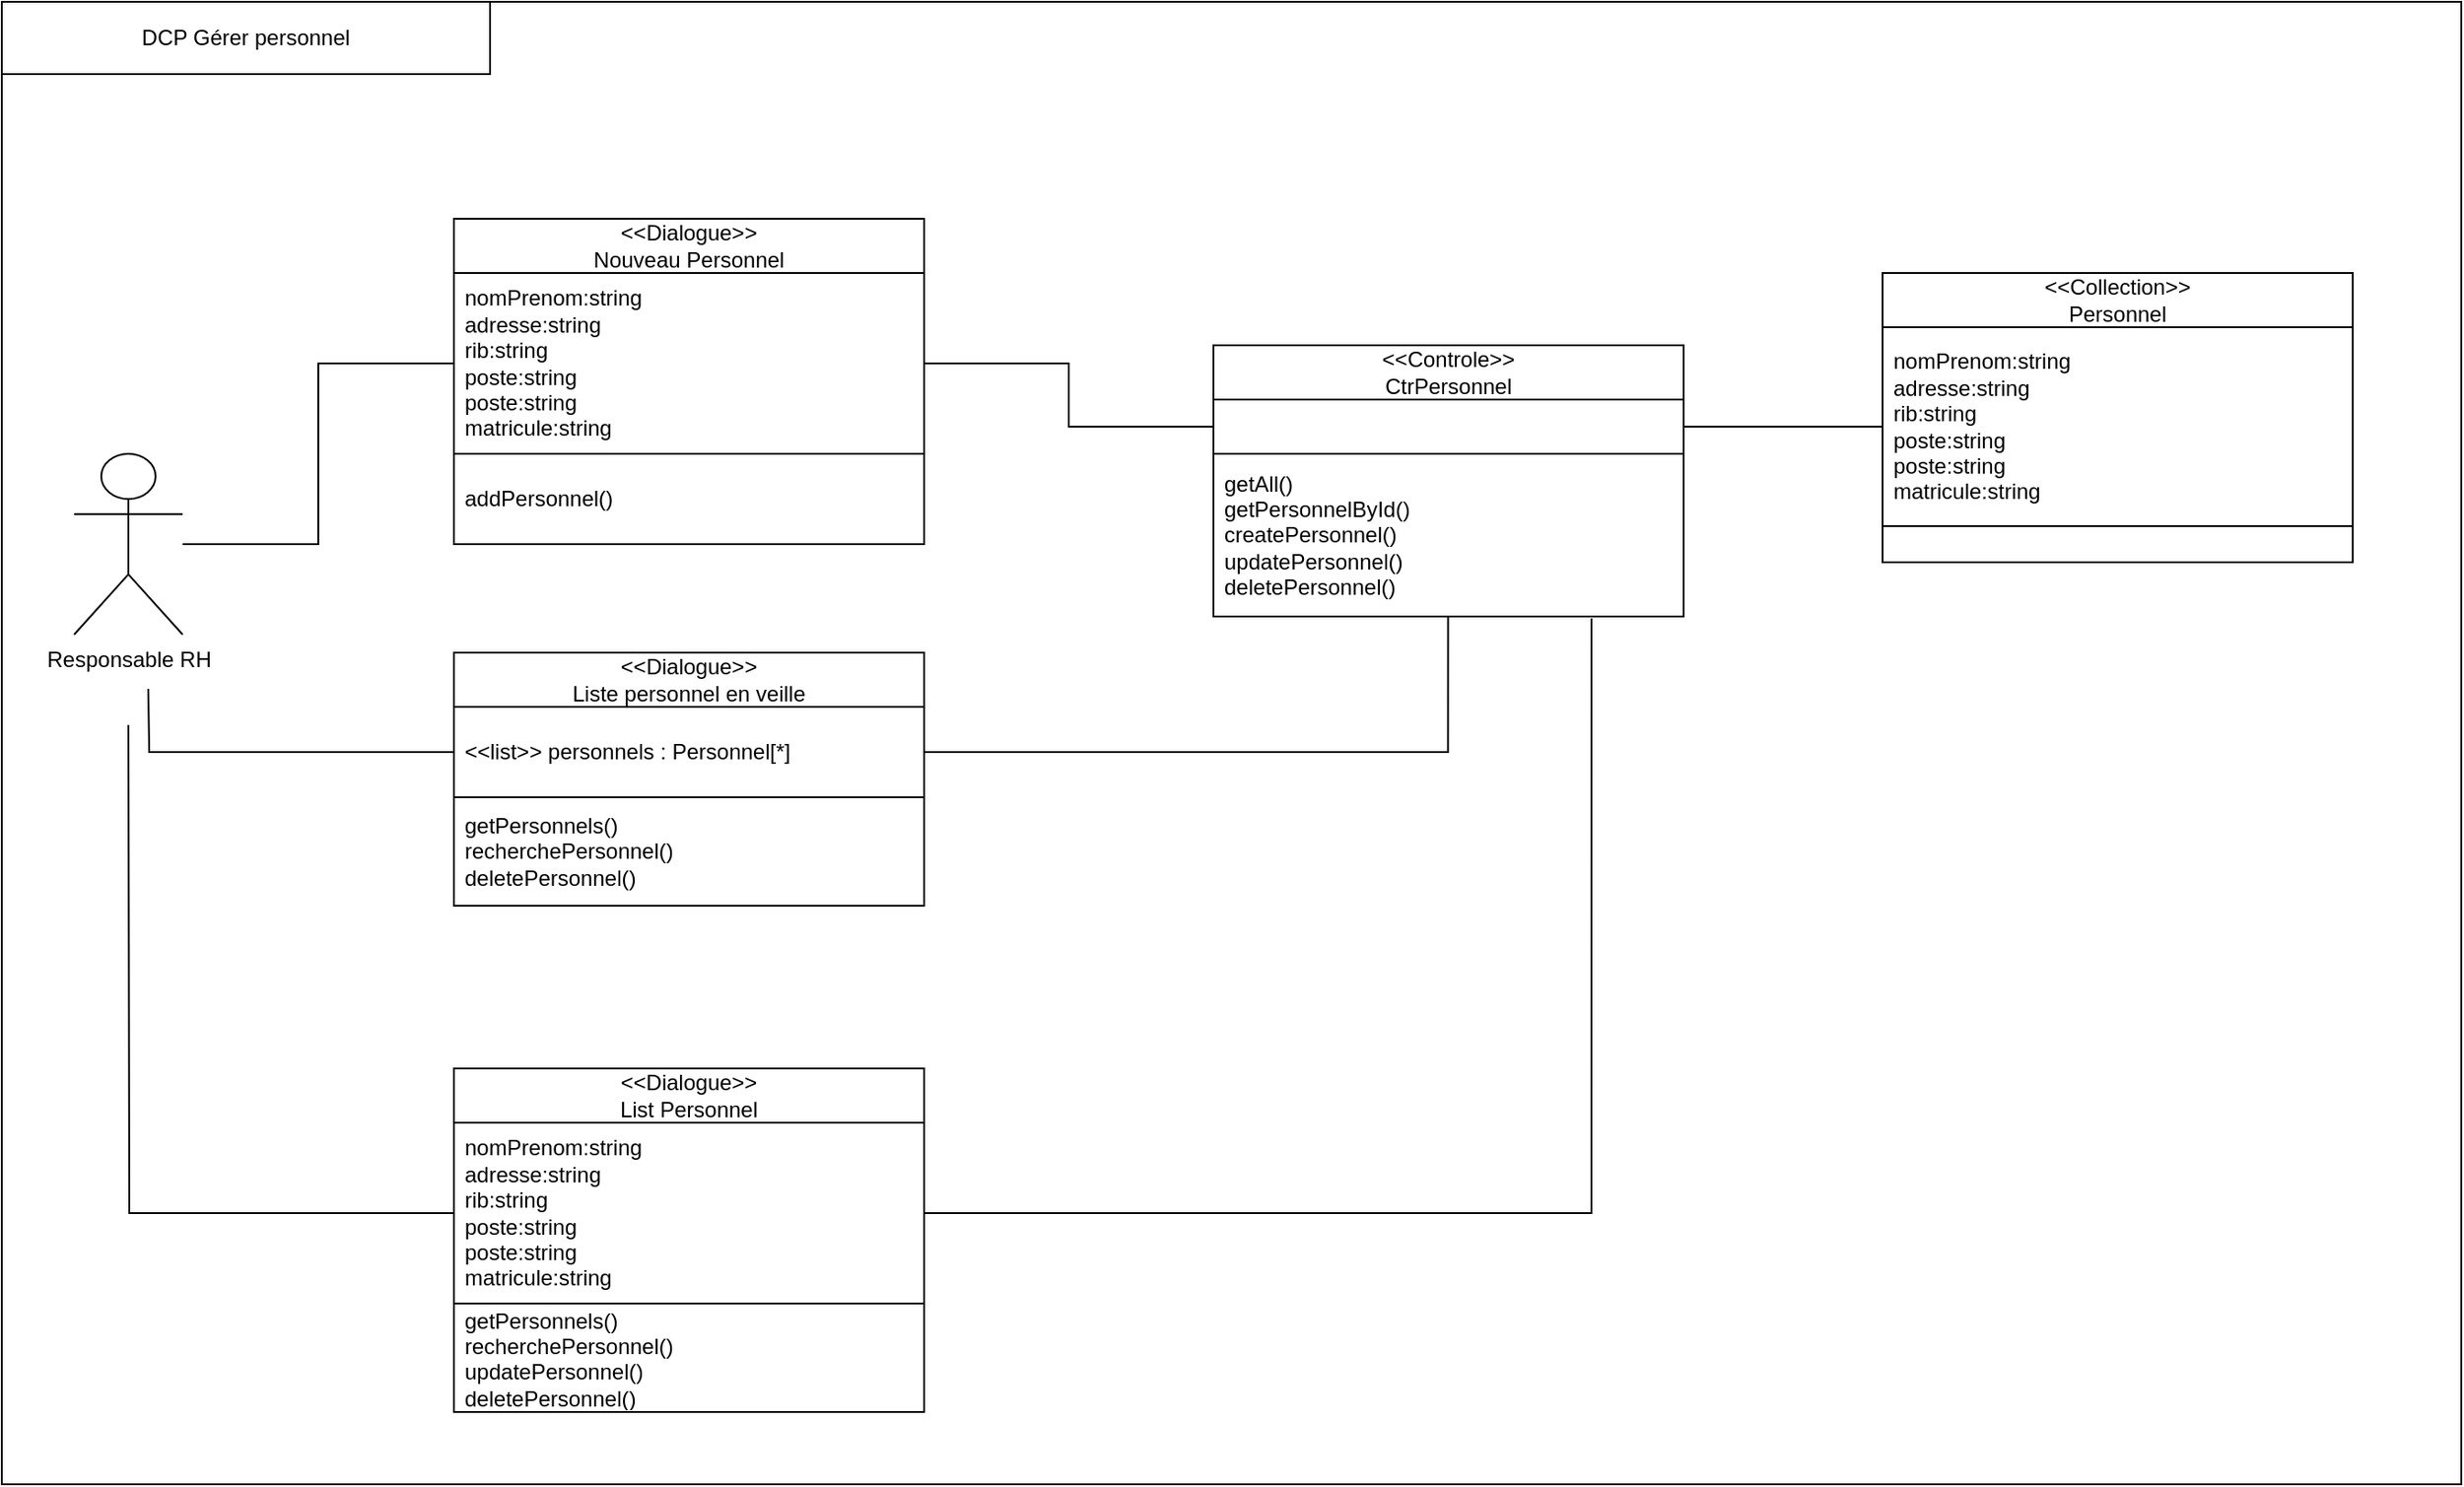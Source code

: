 <mxfile version="21.3.7" type="gitlab">
  <diagram name="Page-1" id="2xbVu0nx7Zcjl5MdGJGn">
    <mxGraphModel dx="1586" dy="895" grid="1" gridSize="10" guides="1" tooltips="1" connect="1" arrows="1" fold="1" page="1" pageScale="1" pageWidth="827" pageHeight="1169" math="0" shadow="0">
      <root>
        <mxCell id="0" />
        <mxCell id="1" parent="0" />
        <mxCell id="2OeYpNFx1cLnwlKY36wH-1" value="" style="rounded=0;whiteSpace=wrap;html=1;strokeColor=default;strokeWidth=1;" parent="1" vertex="1">
          <mxGeometry x="140" y="152.02" width="1360" height="567.98" as="geometry" />
        </mxCell>
        <mxCell id="2OeYpNFx1cLnwlKY36wH-69" style="edgeStyle=orthogonalEdgeStyle;rounded=0;orthogonalLoop=1;jettySize=auto;html=1;entryX=0;entryY=0.5;entryDx=0;entryDy=0;endArrow=none;endFill=0;" parent="1" source="2OeYpNFx1cLnwlKY36wH-2" target="2OeYpNFx1cLnwlKY36wH-51" edge="1">
          <mxGeometry relative="1" as="geometry" />
        </mxCell>
        <mxCell id="2OeYpNFx1cLnwlKY36wH-2" value="Responsable RH" style="shape=umlActor;verticalLabelPosition=bottom;verticalAlign=top;html=1;outlineConnect=0;" parent="1" vertex="1">
          <mxGeometry x="180" y="400" width="60" height="100" as="geometry" />
        </mxCell>
        <mxCell id="2OeYpNFx1cLnwlKY36wH-25" value="DCP Gérer personnel" style="rounded=0;whiteSpace=wrap;html=1;" parent="1" vertex="1">
          <mxGeometry x="140" y="152.02" width="270" height="40" as="geometry" />
        </mxCell>
        <mxCell id="2OeYpNFx1cLnwlKY36wH-50" value="&amp;lt;&amp;lt;Dialogue&amp;gt;&amp;gt;&lt;br&gt;Nouveau personnel" style="swimlane;fontStyle=0;childLayout=stackLayout;horizontal=1;startSize=30;horizontalStack=0;resizeParent=1;resizeParentMax=0;resizeLast=0;collapsible=1;marginBottom=0;whiteSpace=wrap;html=1;strokeColor=default;" parent="1" vertex="1">
          <mxGeometry x="390" y="270" width="260" height="180" as="geometry" />
        </mxCell>
        <mxCell id="2OeYpNFx1cLnwlKY36wH-51" value="nomPrenom:string&lt;br&gt;adresse:string&lt;br&gt;rib:string&lt;br&gt;poste:string&lt;br&gt;poste:string&lt;br&gt;matricule:string" style="text;strokeColor=none;fillColor=none;align=left;verticalAlign=middle;spacingLeft=4;spacingRight=4;overflow=hidden;points=[[0,0.5],[1,0.5]];portConstraint=eastwest;rotatable=0;whiteSpace=wrap;html=1;" parent="2OeYpNFx1cLnwlKY36wH-50" vertex="1">
          <mxGeometry y="30" width="260" height="100" as="geometry" />
        </mxCell>
        <mxCell id="2OeYpNFx1cLnwlKY36wH-53" value="Item 3" style="text;strokeColor=default;fillColor=none;align=left;verticalAlign=middle;spacingLeft=4;spacingRight=4;overflow=hidden;points=[[0,0.5],[1,0.5]];portConstraint=eastwest;rotatable=0;whiteSpace=wrap;html=1;" parent="2OeYpNFx1cLnwlKY36wH-50" vertex="1">
          <mxGeometry y="130" width="260" height="50" as="geometry" />
        </mxCell>
        <mxCell id="2OeYpNFx1cLnwlKY36wH-57" value="&amp;lt;&amp;lt;Dialogue&amp;gt;&amp;gt;&lt;br&gt;Liste personnel" style="swimlane;fontStyle=0;childLayout=stackLayout;horizontal=1;startSize=30;horizontalStack=0;resizeParent=1;resizeParentMax=0;resizeLast=0;collapsible=1;marginBottom=0;whiteSpace=wrap;html=1;strokeColor=default;" parent="1" vertex="1">
          <mxGeometry x="390" y="510" width="260" height="160" as="geometry" />
        </mxCell>
        <mxCell id="2OeYpNFx1cLnwlKY36wH-58" value="&amp;lt;&amp;lt;list&amp;gt;&amp;gt; personnels : Personnel[*]" style="text;strokeColor=none;fillColor=none;align=left;verticalAlign=middle;spacingLeft=4;spacingRight=4;overflow=hidden;points=[[0,0.5],[1,0.5]];portConstraint=eastwest;rotatable=0;whiteSpace=wrap;html=1;" parent="2OeYpNFx1cLnwlKY36wH-57" vertex="1">
          <mxGeometry y="30" width="260" height="50" as="geometry" />
        </mxCell>
        <mxCell id="2OeYpNFx1cLnwlKY36wH-59" value="getPersonnels()&lt;br&gt;recherchePersonnel()&lt;br&gt;updatePersonnel()&lt;br&gt;deletePersonnel()" style="text;strokeColor=default;fillColor=none;align=left;verticalAlign=middle;spacingLeft=4;spacingRight=4;overflow=hidden;points=[[0,0.5],[1,0.5]];portConstraint=eastwest;rotatable=0;whiteSpace=wrap;html=1;" parent="2OeYpNFx1cLnwlKY36wH-57" vertex="1">
          <mxGeometry y="80" width="260" height="80" as="geometry" />
        </mxCell>
        <mxCell id="2OeYpNFx1cLnwlKY36wH-63" value="&amp;lt;&amp;lt;Controle&amp;gt;&amp;gt;&lt;br&gt;CtrPersonnel" style="swimlane;fontStyle=0;childLayout=stackLayout;horizontal=1;startSize=30;horizontalStack=0;resizeParent=1;resizeParentMax=0;resizeLast=0;collapsible=1;marginBottom=0;whiteSpace=wrap;html=1;strokeColor=default;" parent="1" vertex="1">
          <mxGeometry x="810" y="340" width="260" height="150" as="geometry" />
        </mxCell>
        <mxCell id="2OeYpNFx1cLnwlKY36wH-64" value="&amp;nbsp;" style="text;strokeColor=none;fillColor=none;align=left;verticalAlign=middle;spacingLeft=4;spacingRight=4;overflow=hidden;points=[[0,0.5],[1,0.5]];portConstraint=eastwest;rotatable=0;whiteSpace=wrap;html=1;" parent="2OeYpNFx1cLnwlKY36wH-63" vertex="1">
          <mxGeometry y="30" width="260" height="30" as="geometry" />
        </mxCell>
        <mxCell id="2OeYpNFx1cLnwlKY36wH-65" value="getAll()&lt;br&gt;getPersonnelById()&lt;br&gt;createPersonnel()&lt;br&gt;updatePersonnel()&lt;br&gt;deletePersonnel()" style="text;strokeColor=default;fillColor=none;align=left;verticalAlign=middle;spacingLeft=4;spacingRight=4;overflow=hidden;points=[[0,0.5],[1,0.5]];portConstraint=eastwest;rotatable=0;whiteSpace=wrap;html=1;" parent="2OeYpNFx1cLnwlKY36wH-63" vertex="1">
          <mxGeometry y="60" width="260" height="90" as="geometry" />
        </mxCell>
        <mxCell id="2OeYpNFx1cLnwlKY36wH-66" value="&amp;lt;&amp;lt;Entité&amp;gt;&amp;gt;&lt;br&gt;Personnel" style="swimlane;fontStyle=0;childLayout=stackLayout;horizontal=1;startSize=30;horizontalStack=0;resizeParent=1;resizeParentMax=0;resizeLast=0;collapsible=1;marginBottom=0;whiteSpace=wrap;html=1;strokeColor=default;" parent="1" vertex="1">
          <mxGeometry x="1180" y="300" width="260" height="160" as="geometry" />
        </mxCell>
        <mxCell id="2OeYpNFx1cLnwlKY36wH-67" value="nomPrenom:string&lt;br style=&quot;border-color: var(--border-color);&quot;&gt;adresse:string&lt;br style=&quot;border-color: var(--border-color);&quot;&gt;rib:string&lt;br style=&quot;border-color: var(--border-color);&quot;&gt;poste:string&lt;br style=&quot;border-color: var(--border-color);&quot;&gt;poste:string&lt;br style=&quot;border-color: var(--border-color);&quot;&gt;matricule:string" style="text;strokeColor=none;fillColor=none;align=left;verticalAlign=middle;spacingLeft=4;spacingRight=4;overflow=hidden;points=[[0,0.5],[1,0.5]];portConstraint=eastwest;rotatable=0;whiteSpace=wrap;html=1;" parent="2OeYpNFx1cLnwlKY36wH-66" vertex="1">
          <mxGeometry y="30" width="260" height="110" as="geometry" />
        </mxCell>
        <mxCell id="2OeYpNFx1cLnwlKY36wH-68" value="&amp;nbsp;" style="text;strokeColor=default;fillColor=none;align=left;verticalAlign=middle;spacingLeft=4;spacingRight=4;overflow=hidden;points=[[0,0.5],[1,0.5]];portConstraint=eastwest;rotatable=0;whiteSpace=wrap;html=1;" parent="2OeYpNFx1cLnwlKY36wH-66" vertex="1">
          <mxGeometry y="140" width="260" height="20" as="geometry" />
        </mxCell>
        <mxCell id="2OeYpNFx1cLnwlKY36wH-70" style="edgeStyle=orthogonalEdgeStyle;rounded=0;orthogonalLoop=1;jettySize=auto;html=1;endArrow=none;endFill=0;" parent="1" target="2OeYpNFx1cLnwlKY36wH-58" edge="1">
          <mxGeometry relative="1" as="geometry">
            <mxPoint x="220" y="520" as="sourcePoint" />
            <mxPoint x="400" y="345" as="targetPoint" />
          </mxGeometry>
        </mxCell>
        <mxCell id="2OeYpNFx1cLnwlKY36wH-71" style="edgeStyle=orthogonalEdgeStyle;rounded=0;orthogonalLoop=1;jettySize=auto;html=1;endArrow=none;endFill=0;" parent="1" source="2OeYpNFx1cLnwlKY36wH-51" target="2OeYpNFx1cLnwlKY36wH-64" edge="1">
          <mxGeometry relative="1" as="geometry" />
        </mxCell>
        <mxCell id="2OeYpNFx1cLnwlKY36wH-72" style="edgeStyle=orthogonalEdgeStyle;rounded=0;orthogonalLoop=1;jettySize=auto;html=1;endArrow=none;endFill=0;" parent="1" source="2OeYpNFx1cLnwlKY36wH-64" target="2OeYpNFx1cLnwlKY36wH-67" edge="1">
          <mxGeometry relative="1" as="geometry" />
        </mxCell>
        <mxCell id="2OeYpNFx1cLnwlKY36wH-73" style="edgeStyle=orthogonalEdgeStyle;rounded=0;orthogonalLoop=1;jettySize=auto;html=1;exitX=1;exitY=0.5;exitDx=0;exitDy=0;entryX=0.499;entryY=1.003;entryDx=0;entryDy=0;entryPerimeter=0;endArrow=none;endFill=0;" parent="1" source="2OeYpNFx1cLnwlKY36wH-58" target="2OeYpNFx1cLnwlKY36wH-65" edge="1">
          <mxGeometry relative="1" as="geometry" />
        </mxCell>
        <mxCell id="bgDlF4LqtdgQ4UADggFy-1" value="" style="rounded=0;whiteSpace=wrap;html=1;strokeColor=default;strokeWidth=1;" vertex="1" parent="1">
          <mxGeometry x="140" y="152.02" width="1360" height="567.98" as="geometry" />
        </mxCell>
        <mxCell id="bgDlF4LqtdgQ4UADggFy-2" style="edgeStyle=orthogonalEdgeStyle;rounded=0;orthogonalLoop=1;jettySize=auto;html=1;entryX=0;entryY=0.5;entryDx=0;entryDy=0;endArrow=none;endFill=0;" edge="1" parent="1" source="bgDlF4LqtdgQ4UADggFy-3" target="bgDlF4LqtdgQ4UADggFy-6">
          <mxGeometry relative="1" as="geometry" />
        </mxCell>
        <mxCell id="bgDlF4LqtdgQ4UADggFy-3" value="Responsable RH" style="shape=umlActor;verticalLabelPosition=bottom;verticalAlign=top;html=1;outlineConnect=0;" vertex="1" parent="1">
          <mxGeometry x="180" y="400" width="60" height="100" as="geometry" />
        </mxCell>
        <mxCell id="bgDlF4LqtdgQ4UADggFy-4" value="DCP Gérer personnel" style="rounded=0;whiteSpace=wrap;html=1;" vertex="1" parent="1">
          <mxGeometry x="140" y="152.02" width="270" height="40" as="geometry" />
        </mxCell>
        <mxCell id="bgDlF4LqtdgQ4UADggFy-5" value="&amp;lt;&amp;lt;Dialogue&amp;gt;&amp;gt;&lt;br&gt;Nouveau personnel" style="swimlane;fontStyle=0;childLayout=stackLayout;horizontal=1;startSize=30;horizontalStack=0;resizeParent=1;resizeParentMax=0;resizeLast=0;collapsible=1;marginBottom=0;whiteSpace=wrap;html=1;strokeColor=default;" vertex="1" parent="1">
          <mxGeometry x="390" y="270" width="260" height="180" as="geometry" />
        </mxCell>
        <mxCell id="bgDlF4LqtdgQ4UADggFy-6" value="nomPrenom:string&lt;br&gt;adresse:string&lt;br&gt;rib:string&lt;br&gt;poste:string&lt;br&gt;poste:string&lt;br&gt;matricule:string" style="text;strokeColor=none;fillColor=none;align=left;verticalAlign=middle;spacingLeft=4;spacingRight=4;overflow=hidden;points=[[0,0.5],[1,0.5]];portConstraint=eastwest;rotatable=0;whiteSpace=wrap;html=1;" vertex="1" parent="bgDlF4LqtdgQ4UADggFy-5">
          <mxGeometry y="30" width="260" height="100" as="geometry" />
        </mxCell>
        <mxCell id="bgDlF4LqtdgQ4UADggFy-7" value="Item 3" style="text;strokeColor=default;fillColor=none;align=left;verticalAlign=middle;spacingLeft=4;spacingRight=4;overflow=hidden;points=[[0,0.5],[1,0.5]];portConstraint=eastwest;rotatable=0;whiteSpace=wrap;html=1;" vertex="1" parent="bgDlF4LqtdgQ4UADggFy-5">
          <mxGeometry y="130" width="260" height="50" as="geometry" />
        </mxCell>
        <mxCell id="bgDlF4LqtdgQ4UADggFy-8" value="&amp;lt;&amp;lt;Dialogue&amp;gt;&amp;gt;&lt;br&gt;Liste personnel" style="swimlane;fontStyle=0;childLayout=stackLayout;horizontal=1;startSize=30;horizontalStack=0;resizeParent=1;resizeParentMax=0;resizeLast=0;collapsible=1;marginBottom=0;whiteSpace=wrap;html=1;strokeColor=default;" vertex="1" parent="1">
          <mxGeometry x="390" y="510" width="260" height="160" as="geometry" />
        </mxCell>
        <mxCell id="bgDlF4LqtdgQ4UADggFy-9" value="&amp;lt;&amp;lt;list&amp;gt;&amp;gt; personnels : Personnel[*]" style="text;strokeColor=none;fillColor=none;align=left;verticalAlign=middle;spacingLeft=4;spacingRight=4;overflow=hidden;points=[[0,0.5],[1,0.5]];portConstraint=eastwest;rotatable=0;whiteSpace=wrap;html=1;" vertex="1" parent="bgDlF4LqtdgQ4UADggFy-8">
          <mxGeometry y="30" width="260" height="50" as="geometry" />
        </mxCell>
        <mxCell id="bgDlF4LqtdgQ4UADggFy-10" value="getPersonnels()&lt;br&gt;recherchePersonnel()&lt;br&gt;updatePersonnel()&lt;br&gt;deletePersonnel()" style="text;strokeColor=default;fillColor=none;align=left;verticalAlign=middle;spacingLeft=4;spacingRight=4;overflow=hidden;points=[[0,0.5],[1,0.5]];portConstraint=eastwest;rotatable=0;whiteSpace=wrap;html=1;" vertex="1" parent="bgDlF4LqtdgQ4UADggFy-8">
          <mxGeometry y="80" width="260" height="80" as="geometry" />
        </mxCell>
        <mxCell id="bgDlF4LqtdgQ4UADggFy-11" value="&amp;lt;&amp;lt;Controle&amp;gt;&amp;gt;&lt;br&gt;CtrPersonnel" style="swimlane;fontStyle=0;childLayout=stackLayout;horizontal=1;startSize=30;horizontalStack=0;resizeParent=1;resizeParentMax=0;resizeLast=0;collapsible=1;marginBottom=0;whiteSpace=wrap;html=1;strokeColor=default;" vertex="1" parent="1">
          <mxGeometry x="810" y="340" width="260" height="150" as="geometry" />
        </mxCell>
        <mxCell id="bgDlF4LqtdgQ4UADggFy-12" value="&amp;nbsp;" style="text;strokeColor=none;fillColor=none;align=left;verticalAlign=middle;spacingLeft=4;spacingRight=4;overflow=hidden;points=[[0,0.5],[1,0.5]];portConstraint=eastwest;rotatable=0;whiteSpace=wrap;html=1;" vertex="1" parent="bgDlF4LqtdgQ4UADggFy-11">
          <mxGeometry y="30" width="260" height="30" as="geometry" />
        </mxCell>
        <mxCell id="bgDlF4LqtdgQ4UADggFy-13" value="getAll()&lt;br&gt;getPersonnelById()&lt;br&gt;createPersonnel()&lt;br&gt;updatePersonnel()&lt;br&gt;deletePersonnel()" style="text;strokeColor=default;fillColor=none;align=left;verticalAlign=middle;spacingLeft=4;spacingRight=4;overflow=hidden;points=[[0,0.5],[1,0.5]];portConstraint=eastwest;rotatable=0;whiteSpace=wrap;html=1;" vertex="1" parent="bgDlF4LqtdgQ4UADggFy-11">
          <mxGeometry y="60" width="260" height="90" as="geometry" />
        </mxCell>
        <mxCell id="bgDlF4LqtdgQ4UADggFy-14" value="&amp;lt;&amp;lt;Collection&amp;gt;&amp;gt;&lt;br&gt;Personnel" style="swimlane;fontStyle=0;childLayout=stackLayout;horizontal=1;startSize=30;horizontalStack=0;resizeParent=1;resizeParentMax=0;resizeLast=0;collapsible=1;marginBottom=0;whiteSpace=wrap;html=1;strokeColor=default;" vertex="1" parent="1">
          <mxGeometry x="1180" y="300" width="260" height="160" as="geometry" />
        </mxCell>
        <mxCell id="bgDlF4LqtdgQ4UADggFy-15" value="nomPrenom:string&lt;br style=&quot;border-color: var(--border-color);&quot;&gt;adresse:string&lt;br style=&quot;border-color: var(--border-color);&quot;&gt;rib:string&lt;br style=&quot;border-color: var(--border-color);&quot;&gt;poste:string&lt;br style=&quot;border-color: var(--border-color);&quot;&gt;poste:string&lt;br style=&quot;border-color: var(--border-color);&quot;&gt;matricule:string" style="text;strokeColor=none;fillColor=none;align=left;verticalAlign=middle;spacingLeft=4;spacingRight=4;overflow=hidden;points=[[0,0.5],[1,0.5]];portConstraint=eastwest;rotatable=0;whiteSpace=wrap;html=1;" vertex="1" parent="bgDlF4LqtdgQ4UADggFy-14">
          <mxGeometry y="30" width="260" height="110" as="geometry" />
        </mxCell>
        <mxCell id="bgDlF4LqtdgQ4UADggFy-16" value="&amp;nbsp;" style="text;strokeColor=default;fillColor=none;align=left;verticalAlign=middle;spacingLeft=4;spacingRight=4;overflow=hidden;points=[[0,0.5],[1,0.5]];portConstraint=eastwest;rotatable=0;whiteSpace=wrap;html=1;" vertex="1" parent="bgDlF4LqtdgQ4UADggFy-14">
          <mxGeometry y="140" width="260" height="20" as="geometry" />
        </mxCell>
        <mxCell id="bgDlF4LqtdgQ4UADggFy-17" style="edgeStyle=orthogonalEdgeStyle;rounded=0;orthogonalLoop=1;jettySize=auto;html=1;endArrow=none;endFill=0;" edge="1" parent="1" target="bgDlF4LqtdgQ4UADggFy-9">
          <mxGeometry relative="1" as="geometry">
            <mxPoint x="220" y="520" as="sourcePoint" />
            <mxPoint x="400" y="345" as="targetPoint" />
          </mxGeometry>
        </mxCell>
        <mxCell id="bgDlF4LqtdgQ4UADggFy-18" style="edgeStyle=orthogonalEdgeStyle;rounded=0;orthogonalLoop=1;jettySize=auto;html=1;endArrow=none;endFill=0;" edge="1" parent="1" source="bgDlF4LqtdgQ4UADggFy-6" target="bgDlF4LqtdgQ4UADggFy-12">
          <mxGeometry relative="1" as="geometry" />
        </mxCell>
        <mxCell id="bgDlF4LqtdgQ4UADggFy-19" style="edgeStyle=orthogonalEdgeStyle;rounded=0;orthogonalLoop=1;jettySize=auto;html=1;endArrow=none;endFill=0;" edge="1" parent="1" source="bgDlF4LqtdgQ4UADggFy-12" target="bgDlF4LqtdgQ4UADggFy-15">
          <mxGeometry relative="1" as="geometry" />
        </mxCell>
        <mxCell id="bgDlF4LqtdgQ4UADggFy-20" style="edgeStyle=orthogonalEdgeStyle;rounded=0;orthogonalLoop=1;jettySize=auto;html=1;exitX=1;exitY=0.5;exitDx=0;exitDy=0;entryX=0.499;entryY=1.003;entryDx=0;entryDy=0;entryPerimeter=0;endArrow=none;endFill=0;" edge="1" parent="1" source="bgDlF4LqtdgQ4UADggFy-9" target="bgDlF4LqtdgQ4UADggFy-13">
          <mxGeometry relative="1" as="geometry" />
        </mxCell>
        <mxCell id="bgDlF4LqtdgQ4UADggFy-21" value="" style="rounded=0;whiteSpace=wrap;html=1;strokeColor=default;strokeWidth=1;" vertex="1" parent="1">
          <mxGeometry x="140" y="150" width="1360" height="820" as="geometry" />
        </mxCell>
        <mxCell id="bgDlF4LqtdgQ4UADggFy-22" style="edgeStyle=orthogonalEdgeStyle;rounded=0;orthogonalLoop=1;jettySize=auto;html=1;entryX=0;entryY=0.5;entryDx=0;entryDy=0;endArrow=none;endFill=0;" edge="1" parent="1" source="bgDlF4LqtdgQ4UADggFy-24" target="bgDlF4LqtdgQ4UADggFy-27">
          <mxGeometry relative="1" as="geometry" />
        </mxCell>
        <mxCell id="bgDlF4LqtdgQ4UADggFy-23" style="edgeStyle=orthogonalEdgeStyle;rounded=0;orthogonalLoop=1;jettySize=auto;html=1;endArrow=none;endFill=0;" edge="1" parent="1" target="bgDlF4LqtdgQ4UADggFy-43">
          <mxGeometry relative="1" as="geometry">
            <mxPoint x="210" y="550" as="sourcePoint" />
          </mxGeometry>
        </mxCell>
        <mxCell id="bgDlF4LqtdgQ4UADggFy-24" value="Responsable RH" style="shape=umlActor;verticalLabelPosition=bottom;verticalAlign=top;html=1;outlineConnect=0;" vertex="1" parent="1">
          <mxGeometry x="180" y="400" width="60" height="100" as="geometry" />
        </mxCell>
        <mxCell id="bgDlF4LqtdgQ4UADggFy-25" value="DCP Gérer personnel" style="rounded=0;whiteSpace=wrap;html=1;" vertex="1" parent="1">
          <mxGeometry x="140" y="150.0" width="270" height="40" as="geometry" />
        </mxCell>
        <mxCell id="bgDlF4LqtdgQ4UADggFy-26" value="&amp;lt;&amp;lt;Dialogue&amp;gt;&amp;gt;&lt;br&gt;Nouveau Personnel" style="swimlane;fontStyle=0;childLayout=stackLayout;horizontal=1;startSize=30;horizontalStack=0;resizeParent=1;resizeParentMax=0;resizeLast=0;collapsible=1;marginBottom=0;whiteSpace=wrap;html=1;strokeColor=default;" vertex="1" parent="1">
          <mxGeometry x="390" y="270" width="260" height="180" as="geometry" />
        </mxCell>
        <mxCell id="bgDlF4LqtdgQ4UADggFy-27" value="nomPrenom:string&lt;br&gt;adresse:string&lt;br&gt;rib:string&lt;br&gt;poste:string&lt;br&gt;poste:string&lt;br&gt;matricule:string" style="text;strokeColor=none;fillColor=none;align=left;verticalAlign=middle;spacingLeft=4;spacingRight=4;overflow=hidden;points=[[0,0.5],[1,0.5]];portConstraint=eastwest;rotatable=0;whiteSpace=wrap;html=1;" vertex="1" parent="bgDlF4LqtdgQ4UADggFy-26">
          <mxGeometry y="30" width="260" height="100" as="geometry" />
        </mxCell>
        <mxCell id="bgDlF4LqtdgQ4UADggFy-28" value="addPersonnel()" style="text;strokeColor=default;fillColor=none;align=left;verticalAlign=middle;spacingLeft=4;spacingRight=4;overflow=hidden;points=[[0,0.5],[1,0.5]];portConstraint=eastwest;rotatable=0;whiteSpace=wrap;html=1;" vertex="1" parent="bgDlF4LqtdgQ4UADggFy-26">
          <mxGeometry y="130" width="260" height="50" as="geometry" />
        </mxCell>
        <mxCell id="bgDlF4LqtdgQ4UADggFy-29" value="&amp;lt;&amp;lt;Dialogue&amp;gt;&amp;gt;&lt;br&gt;Liste personnel en veille" style="swimlane;fontStyle=0;childLayout=stackLayout;horizontal=1;startSize=30;horizontalStack=0;resizeParent=1;resizeParentMax=0;resizeLast=0;collapsible=1;marginBottom=0;whiteSpace=wrap;html=1;strokeColor=default;" vertex="1" parent="1">
          <mxGeometry x="390" y="510" width="260" height="140" as="geometry" />
        </mxCell>
        <mxCell id="bgDlF4LqtdgQ4UADggFy-30" value="&amp;lt;&amp;lt;list&amp;gt;&amp;gt; personnels : Personnel[*]" style="text;strokeColor=none;fillColor=none;align=left;verticalAlign=middle;spacingLeft=4;spacingRight=4;overflow=hidden;points=[[0,0.5],[1,0.5]];portConstraint=eastwest;rotatable=0;whiteSpace=wrap;html=1;" vertex="1" parent="bgDlF4LqtdgQ4UADggFy-29">
          <mxGeometry y="30" width="260" height="50" as="geometry" />
        </mxCell>
        <mxCell id="bgDlF4LqtdgQ4UADggFy-31" value="getPersonnels()&lt;br&gt;recherchePersonnel()&lt;br&gt;deletePersonnel()" style="text;strokeColor=default;fillColor=none;align=left;verticalAlign=middle;spacingLeft=4;spacingRight=4;overflow=hidden;points=[[0,0.5],[1,0.5]];portConstraint=eastwest;rotatable=0;whiteSpace=wrap;html=1;" vertex="1" parent="bgDlF4LqtdgQ4UADggFy-29">
          <mxGeometry y="80" width="260" height="60" as="geometry" />
        </mxCell>
        <mxCell id="bgDlF4LqtdgQ4UADggFy-32" value="&amp;lt;&amp;lt;Controle&amp;gt;&amp;gt;&lt;br&gt;CtrPersonnel" style="swimlane;fontStyle=0;childLayout=stackLayout;horizontal=1;startSize=30;horizontalStack=0;resizeParent=1;resizeParentMax=0;resizeLast=0;collapsible=1;marginBottom=0;whiteSpace=wrap;html=1;strokeColor=default;" vertex="1" parent="1">
          <mxGeometry x="810" y="340" width="260" height="150" as="geometry" />
        </mxCell>
        <mxCell id="bgDlF4LqtdgQ4UADggFy-33" value="&amp;nbsp;" style="text;strokeColor=none;fillColor=none;align=left;verticalAlign=middle;spacingLeft=4;spacingRight=4;overflow=hidden;points=[[0,0.5],[1,0.5]];portConstraint=eastwest;rotatable=0;whiteSpace=wrap;html=1;" vertex="1" parent="bgDlF4LqtdgQ4UADggFy-32">
          <mxGeometry y="30" width="260" height="30" as="geometry" />
        </mxCell>
        <mxCell id="bgDlF4LqtdgQ4UADggFy-34" value="getAll()&lt;br&gt;getPersonnelById()&lt;br&gt;createPersonnel()&lt;br&gt;updatePersonnel()&lt;br&gt;deletePersonnel()" style="text;strokeColor=default;fillColor=none;align=left;verticalAlign=middle;spacingLeft=4;spacingRight=4;overflow=hidden;points=[[0,0.5],[1,0.5]];portConstraint=eastwest;rotatable=0;whiteSpace=wrap;html=1;" vertex="1" parent="bgDlF4LqtdgQ4UADggFy-32">
          <mxGeometry y="60" width="260" height="90" as="geometry" />
        </mxCell>
        <mxCell id="bgDlF4LqtdgQ4UADggFy-35" value="&amp;lt;&amp;lt;Collection&amp;gt;&amp;gt;&lt;br&gt;Personnel" style="swimlane;fontStyle=0;childLayout=stackLayout;horizontal=1;startSize=30;horizontalStack=0;resizeParent=1;resizeParentMax=0;resizeLast=0;collapsible=1;marginBottom=0;whiteSpace=wrap;html=1;strokeColor=default;" vertex="1" parent="1">
          <mxGeometry x="1180" y="300" width="260" height="160" as="geometry" />
        </mxCell>
        <mxCell id="bgDlF4LqtdgQ4UADggFy-36" value="nomPrenom:string&lt;br style=&quot;border-color: var(--border-color);&quot;&gt;adresse:string&lt;br style=&quot;border-color: var(--border-color);&quot;&gt;rib:string&lt;br style=&quot;border-color: var(--border-color);&quot;&gt;poste:string&lt;br style=&quot;border-color: var(--border-color);&quot;&gt;poste:string&lt;br style=&quot;border-color: var(--border-color);&quot;&gt;matricule:string" style="text;strokeColor=none;fillColor=none;align=left;verticalAlign=middle;spacingLeft=4;spacingRight=4;overflow=hidden;points=[[0,0.5],[1,0.5]];portConstraint=eastwest;rotatable=0;whiteSpace=wrap;html=1;" vertex="1" parent="bgDlF4LqtdgQ4UADggFy-35">
          <mxGeometry y="30" width="260" height="110" as="geometry" />
        </mxCell>
        <mxCell id="bgDlF4LqtdgQ4UADggFy-37" value="&amp;nbsp;" style="text;strokeColor=default;fillColor=none;align=left;verticalAlign=middle;spacingLeft=4;spacingRight=4;overflow=hidden;points=[[0,0.5],[1,0.5]];portConstraint=eastwest;rotatable=0;whiteSpace=wrap;html=1;" vertex="1" parent="bgDlF4LqtdgQ4UADggFy-35">
          <mxGeometry y="140" width="260" height="20" as="geometry" />
        </mxCell>
        <mxCell id="bgDlF4LqtdgQ4UADggFy-38" style="edgeStyle=orthogonalEdgeStyle;rounded=0;orthogonalLoop=1;jettySize=auto;html=1;endArrow=none;endFill=0;" edge="1" parent="1" target="bgDlF4LqtdgQ4UADggFy-30">
          <mxGeometry relative="1" as="geometry">
            <mxPoint x="221" y="530" as="sourcePoint" />
            <mxPoint x="400" y="345" as="targetPoint" />
          </mxGeometry>
        </mxCell>
        <mxCell id="bgDlF4LqtdgQ4UADggFy-39" style="edgeStyle=orthogonalEdgeStyle;rounded=0;orthogonalLoop=1;jettySize=auto;html=1;endArrow=none;endFill=0;" edge="1" parent="1" source="bgDlF4LqtdgQ4UADggFy-27" target="bgDlF4LqtdgQ4UADggFy-33">
          <mxGeometry relative="1" as="geometry" />
        </mxCell>
        <mxCell id="bgDlF4LqtdgQ4UADggFy-40" style="edgeStyle=orthogonalEdgeStyle;rounded=0;orthogonalLoop=1;jettySize=auto;html=1;endArrow=none;endFill=0;" edge="1" parent="1" source="bgDlF4LqtdgQ4UADggFy-33" target="bgDlF4LqtdgQ4UADggFy-36">
          <mxGeometry relative="1" as="geometry" />
        </mxCell>
        <mxCell id="bgDlF4LqtdgQ4UADggFy-41" style="edgeStyle=orthogonalEdgeStyle;rounded=0;orthogonalLoop=1;jettySize=auto;html=1;exitX=1;exitY=0.5;exitDx=0;exitDy=0;entryX=0.499;entryY=1.003;entryDx=0;entryDy=0;entryPerimeter=0;endArrow=none;endFill=0;" edge="1" parent="1" source="bgDlF4LqtdgQ4UADggFy-30" target="bgDlF4LqtdgQ4UADggFy-34">
          <mxGeometry relative="1" as="geometry" />
        </mxCell>
        <mxCell id="bgDlF4LqtdgQ4UADggFy-42" value="&amp;lt;&amp;lt;Dialogue&amp;gt;&amp;gt;&lt;br&gt;List Personnel" style="swimlane;fontStyle=0;childLayout=stackLayout;horizontal=1;startSize=30;horizontalStack=0;resizeParent=1;resizeParentMax=0;resizeLast=0;collapsible=1;marginBottom=0;whiteSpace=wrap;html=1;strokeColor=default;" vertex="1" parent="1">
          <mxGeometry x="390" y="740" width="260" height="190" as="geometry" />
        </mxCell>
        <mxCell id="bgDlF4LqtdgQ4UADggFy-43" value="nomPrenom:string&lt;br&gt;adresse:string&lt;br&gt;rib:string&lt;br&gt;poste:string&lt;br&gt;poste:string&lt;br&gt;matricule:string" style="text;strokeColor=none;fillColor=none;align=left;verticalAlign=middle;spacingLeft=4;spacingRight=4;overflow=hidden;points=[[0,0.5],[1,0.5]];portConstraint=eastwest;rotatable=0;whiteSpace=wrap;html=1;" vertex="1" parent="bgDlF4LqtdgQ4UADggFy-42">
          <mxGeometry y="30" width="260" height="100" as="geometry" />
        </mxCell>
        <mxCell id="bgDlF4LqtdgQ4UADggFy-44" value="getPersonnels()&lt;br style=&quot;border-color: var(--border-color);&quot;&gt;recherchePersonnel()&lt;br style=&quot;border-color: var(--border-color);&quot;&gt;updatePersonnel()&lt;br style=&quot;border-color: var(--border-color);&quot;&gt;deletePersonnel()" style="text;strokeColor=default;fillColor=none;align=left;verticalAlign=middle;spacingLeft=4;spacingRight=4;overflow=hidden;points=[[0,0.5],[1,0.5]];portConstraint=eastwest;rotatable=0;whiteSpace=wrap;html=1;" vertex="1" parent="bgDlF4LqtdgQ4UADggFy-42">
          <mxGeometry y="130" width="260" height="60" as="geometry" />
        </mxCell>
        <mxCell id="bgDlF4LqtdgQ4UADggFy-45" style="edgeStyle=orthogonalEdgeStyle;rounded=0;orthogonalLoop=1;jettySize=auto;html=1;entryX=0.804;entryY=1.011;entryDx=0;entryDy=0;entryPerimeter=0;endArrow=none;endFill=0;" edge="1" parent="1" source="bgDlF4LqtdgQ4UADggFy-43" target="bgDlF4LqtdgQ4UADggFy-34">
          <mxGeometry relative="1" as="geometry" />
        </mxCell>
        <mxCell id="bgDlF4LqtdgQ4UADggFy-46" value="" style="rounded=0;whiteSpace=wrap;html=1;strokeColor=default;strokeWidth=1;" vertex="1" parent="1">
          <mxGeometry x="140" y="152.02" width="1360" height="567.98" as="geometry" />
        </mxCell>
        <mxCell id="bgDlF4LqtdgQ4UADggFy-47" style="edgeStyle=orthogonalEdgeStyle;rounded=0;orthogonalLoop=1;jettySize=auto;html=1;entryX=0;entryY=0.5;entryDx=0;entryDy=0;endArrow=none;endFill=0;" edge="1" parent="1" source="bgDlF4LqtdgQ4UADggFy-48" target="bgDlF4LqtdgQ4UADggFy-51">
          <mxGeometry relative="1" as="geometry" />
        </mxCell>
        <mxCell id="bgDlF4LqtdgQ4UADggFy-48" value="Responsable RH" style="shape=umlActor;verticalLabelPosition=bottom;verticalAlign=top;html=1;outlineConnect=0;" vertex="1" parent="1">
          <mxGeometry x="180" y="400" width="60" height="100" as="geometry" />
        </mxCell>
        <mxCell id="bgDlF4LqtdgQ4UADggFy-49" value="DCP Gérer personnel" style="rounded=0;whiteSpace=wrap;html=1;" vertex="1" parent="1">
          <mxGeometry x="140" y="152.02" width="270" height="40" as="geometry" />
        </mxCell>
        <mxCell id="bgDlF4LqtdgQ4UADggFy-50" value="&amp;lt;&amp;lt;Dialogue&amp;gt;&amp;gt;&lt;br&gt;Nouveau personnel" style="swimlane;fontStyle=0;childLayout=stackLayout;horizontal=1;startSize=30;horizontalStack=0;resizeParent=1;resizeParentMax=0;resizeLast=0;collapsible=1;marginBottom=0;whiteSpace=wrap;html=1;strokeColor=default;" vertex="1" parent="1">
          <mxGeometry x="390" y="270" width="260" height="180" as="geometry" />
        </mxCell>
        <mxCell id="bgDlF4LqtdgQ4UADggFy-51" value="nomPrenom:string&lt;br&gt;adresse:string&lt;br&gt;rib:string&lt;br&gt;poste:string&lt;br&gt;poste:string&lt;br&gt;matricule:string" style="text;strokeColor=none;fillColor=none;align=left;verticalAlign=middle;spacingLeft=4;spacingRight=4;overflow=hidden;points=[[0,0.5],[1,0.5]];portConstraint=eastwest;rotatable=0;whiteSpace=wrap;html=1;" vertex="1" parent="bgDlF4LqtdgQ4UADggFy-50">
          <mxGeometry y="30" width="260" height="100" as="geometry" />
        </mxCell>
        <mxCell id="bgDlF4LqtdgQ4UADggFy-52" value="Item 3" style="text;strokeColor=default;fillColor=none;align=left;verticalAlign=middle;spacingLeft=4;spacingRight=4;overflow=hidden;points=[[0,0.5],[1,0.5]];portConstraint=eastwest;rotatable=0;whiteSpace=wrap;html=1;" vertex="1" parent="bgDlF4LqtdgQ4UADggFy-50">
          <mxGeometry y="130" width="260" height="50" as="geometry" />
        </mxCell>
        <mxCell id="bgDlF4LqtdgQ4UADggFy-53" value="&amp;lt;&amp;lt;Dialogue&amp;gt;&amp;gt;&lt;br&gt;Liste personnel" style="swimlane;fontStyle=0;childLayout=stackLayout;horizontal=1;startSize=30;horizontalStack=0;resizeParent=1;resizeParentMax=0;resizeLast=0;collapsible=1;marginBottom=0;whiteSpace=wrap;html=1;strokeColor=default;" vertex="1" parent="1">
          <mxGeometry x="390" y="510" width="260" height="160" as="geometry" />
        </mxCell>
        <mxCell id="bgDlF4LqtdgQ4UADggFy-54" value="&amp;lt;&amp;lt;list&amp;gt;&amp;gt; personnels : Personnel[*]" style="text;strokeColor=none;fillColor=none;align=left;verticalAlign=middle;spacingLeft=4;spacingRight=4;overflow=hidden;points=[[0,0.5],[1,0.5]];portConstraint=eastwest;rotatable=0;whiteSpace=wrap;html=1;" vertex="1" parent="bgDlF4LqtdgQ4UADggFy-53">
          <mxGeometry y="30" width="260" height="50" as="geometry" />
        </mxCell>
        <mxCell id="bgDlF4LqtdgQ4UADggFy-55" value="getPersonnels()&lt;br&gt;recherchePersonnel()&lt;br&gt;updatePersonnel()&lt;br&gt;deletePersonnel()" style="text;strokeColor=default;fillColor=none;align=left;verticalAlign=middle;spacingLeft=4;spacingRight=4;overflow=hidden;points=[[0,0.5],[1,0.5]];portConstraint=eastwest;rotatable=0;whiteSpace=wrap;html=1;" vertex="1" parent="bgDlF4LqtdgQ4UADggFy-53">
          <mxGeometry y="80" width="260" height="80" as="geometry" />
        </mxCell>
        <mxCell id="bgDlF4LqtdgQ4UADggFy-56" value="&amp;lt;&amp;lt;Controle&amp;gt;&amp;gt;&lt;br&gt;CtrPersonnel" style="swimlane;fontStyle=0;childLayout=stackLayout;horizontal=1;startSize=30;horizontalStack=0;resizeParent=1;resizeParentMax=0;resizeLast=0;collapsible=1;marginBottom=0;whiteSpace=wrap;html=1;strokeColor=default;" vertex="1" parent="1">
          <mxGeometry x="810" y="340" width="260" height="150" as="geometry" />
        </mxCell>
        <mxCell id="bgDlF4LqtdgQ4UADggFy-57" value="&amp;nbsp;" style="text;strokeColor=none;fillColor=none;align=left;verticalAlign=middle;spacingLeft=4;spacingRight=4;overflow=hidden;points=[[0,0.5],[1,0.5]];portConstraint=eastwest;rotatable=0;whiteSpace=wrap;html=1;" vertex="1" parent="bgDlF4LqtdgQ4UADggFy-56">
          <mxGeometry y="30" width="260" height="30" as="geometry" />
        </mxCell>
        <mxCell id="bgDlF4LqtdgQ4UADggFy-58" value="getAll()&lt;br&gt;getPersonnelById()&lt;br&gt;createPersonnel()&lt;br&gt;updatePersonnel()&lt;br&gt;deletePersonnel()" style="text;strokeColor=default;fillColor=none;align=left;verticalAlign=middle;spacingLeft=4;spacingRight=4;overflow=hidden;points=[[0,0.5],[1,0.5]];portConstraint=eastwest;rotatable=0;whiteSpace=wrap;html=1;" vertex="1" parent="bgDlF4LqtdgQ4UADggFy-56">
          <mxGeometry y="60" width="260" height="90" as="geometry" />
        </mxCell>
        <mxCell id="bgDlF4LqtdgQ4UADggFy-59" value="&amp;lt;&amp;lt;Collection&amp;gt;&amp;gt;&lt;br&gt;Personnel" style="swimlane;fontStyle=0;childLayout=stackLayout;horizontal=1;startSize=30;horizontalStack=0;resizeParent=1;resizeParentMax=0;resizeLast=0;collapsible=1;marginBottom=0;whiteSpace=wrap;html=1;strokeColor=default;" vertex="1" parent="1">
          <mxGeometry x="1180" y="300" width="260" height="160" as="geometry" />
        </mxCell>
        <mxCell id="bgDlF4LqtdgQ4UADggFy-60" value="nomPrenom:string&lt;br style=&quot;border-color: var(--border-color);&quot;&gt;adresse:string&lt;br style=&quot;border-color: var(--border-color);&quot;&gt;rib:string&lt;br style=&quot;border-color: var(--border-color);&quot;&gt;poste:string&lt;br style=&quot;border-color: var(--border-color);&quot;&gt;poste:string&lt;br style=&quot;border-color: var(--border-color);&quot;&gt;matricule:string" style="text;strokeColor=none;fillColor=none;align=left;verticalAlign=middle;spacingLeft=4;spacingRight=4;overflow=hidden;points=[[0,0.5],[1,0.5]];portConstraint=eastwest;rotatable=0;whiteSpace=wrap;html=1;" vertex="1" parent="bgDlF4LqtdgQ4UADggFy-59">
          <mxGeometry y="30" width="260" height="110" as="geometry" />
        </mxCell>
        <mxCell id="bgDlF4LqtdgQ4UADggFy-61" value="&amp;nbsp;" style="text;strokeColor=default;fillColor=none;align=left;verticalAlign=middle;spacingLeft=4;spacingRight=4;overflow=hidden;points=[[0,0.5],[1,0.5]];portConstraint=eastwest;rotatable=0;whiteSpace=wrap;html=1;" vertex="1" parent="bgDlF4LqtdgQ4UADggFy-59">
          <mxGeometry y="140" width="260" height="20" as="geometry" />
        </mxCell>
        <mxCell id="bgDlF4LqtdgQ4UADggFy-62" style="edgeStyle=orthogonalEdgeStyle;rounded=0;orthogonalLoop=1;jettySize=auto;html=1;endArrow=none;endFill=0;" edge="1" parent="1" target="bgDlF4LqtdgQ4UADggFy-54">
          <mxGeometry relative="1" as="geometry">
            <mxPoint x="220" y="520" as="sourcePoint" />
            <mxPoint x="400" y="345" as="targetPoint" />
          </mxGeometry>
        </mxCell>
        <mxCell id="bgDlF4LqtdgQ4UADggFy-63" style="edgeStyle=orthogonalEdgeStyle;rounded=0;orthogonalLoop=1;jettySize=auto;html=1;endArrow=none;endFill=0;" edge="1" parent="1" source="bgDlF4LqtdgQ4UADggFy-51" target="bgDlF4LqtdgQ4UADggFy-57">
          <mxGeometry relative="1" as="geometry" />
        </mxCell>
        <mxCell id="bgDlF4LqtdgQ4UADggFy-64" style="edgeStyle=orthogonalEdgeStyle;rounded=0;orthogonalLoop=1;jettySize=auto;html=1;endArrow=none;endFill=0;" edge="1" parent="1" source="bgDlF4LqtdgQ4UADggFy-57" target="bgDlF4LqtdgQ4UADggFy-60">
          <mxGeometry relative="1" as="geometry" />
        </mxCell>
        <mxCell id="bgDlF4LqtdgQ4UADggFy-65" style="edgeStyle=orthogonalEdgeStyle;rounded=0;orthogonalLoop=1;jettySize=auto;html=1;exitX=1;exitY=0.5;exitDx=0;exitDy=0;entryX=0.499;entryY=1.003;entryDx=0;entryDy=0;entryPerimeter=0;endArrow=none;endFill=0;" edge="1" parent="1" source="bgDlF4LqtdgQ4UADggFy-54" target="bgDlF4LqtdgQ4UADggFy-58">
          <mxGeometry relative="1" as="geometry" />
        </mxCell>
        <mxCell id="bgDlF4LqtdgQ4UADggFy-66" value="" style="rounded=0;whiteSpace=wrap;html=1;strokeColor=default;strokeWidth=1;" vertex="1" parent="1">
          <mxGeometry x="140" y="150" width="1360" height="820" as="geometry" />
        </mxCell>
        <mxCell id="bgDlF4LqtdgQ4UADggFy-67" style="edgeStyle=orthogonalEdgeStyle;rounded=0;orthogonalLoop=1;jettySize=auto;html=1;entryX=0;entryY=0.5;entryDx=0;entryDy=0;endArrow=none;endFill=0;" edge="1" parent="1" source="bgDlF4LqtdgQ4UADggFy-69" target="bgDlF4LqtdgQ4UADggFy-72">
          <mxGeometry relative="1" as="geometry" />
        </mxCell>
        <mxCell id="bgDlF4LqtdgQ4UADggFy-68" style="edgeStyle=orthogonalEdgeStyle;rounded=0;orthogonalLoop=1;jettySize=auto;html=1;endArrow=none;endFill=0;" edge="1" parent="1" target="bgDlF4LqtdgQ4UADggFy-88">
          <mxGeometry relative="1" as="geometry">
            <mxPoint x="210" y="550" as="sourcePoint" />
          </mxGeometry>
        </mxCell>
        <mxCell id="bgDlF4LqtdgQ4UADggFy-69" value="Responsable RH" style="shape=umlActor;verticalLabelPosition=bottom;verticalAlign=top;html=1;outlineConnect=0;" vertex="1" parent="1">
          <mxGeometry x="180" y="400" width="60" height="100" as="geometry" />
        </mxCell>
        <mxCell id="bgDlF4LqtdgQ4UADggFy-70" value="DCP Gérer personnel" style="rounded=0;whiteSpace=wrap;html=1;" vertex="1" parent="1">
          <mxGeometry x="140" y="150.0" width="270" height="40" as="geometry" />
        </mxCell>
        <mxCell id="bgDlF4LqtdgQ4UADggFy-71" value="&amp;lt;&amp;lt;Dialogue&amp;gt;&amp;gt;&lt;br&gt;Nouveau Personnel" style="swimlane;fontStyle=0;childLayout=stackLayout;horizontal=1;startSize=30;horizontalStack=0;resizeParent=1;resizeParentMax=0;resizeLast=0;collapsible=1;marginBottom=0;whiteSpace=wrap;html=1;strokeColor=default;" vertex="1" parent="1">
          <mxGeometry x="390" y="270" width="260" height="180" as="geometry" />
        </mxCell>
        <mxCell id="bgDlF4LqtdgQ4UADggFy-72" value="nomPrenom:string&lt;br&gt;adresse:string&lt;br&gt;rib:string&lt;br&gt;poste:string&lt;br&gt;poste:string&lt;br&gt;matricule:string" style="text;strokeColor=none;fillColor=none;align=left;verticalAlign=middle;spacingLeft=4;spacingRight=4;overflow=hidden;points=[[0,0.5],[1,0.5]];portConstraint=eastwest;rotatable=0;whiteSpace=wrap;html=1;" vertex="1" parent="bgDlF4LqtdgQ4UADggFy-71">
          <mxGeometry y="30" width="260" height="100" as="geometry" />
        </mxCell>
        <mxCell id="bgDlF4LqtdgQ4UADggFy-73" value="addPersonnel()" style="text;strokeColor=default;fillColor=none;align=left;verticalAlign=middle;spacingLeft=4;spacingRight=4;overflow=hidden;points=[[0,0.5],[1,0.5]];portConstraint=eastwest;rotatable=0;whiteSpace=wrap;html=1;" vertex="1" parent="bgDlF4LqtdgQ4UADggFy-71">
          <mxGeometry y="130" width="260" height="50" as="geometry" />
        </mxCell>
        <mxCell id="bgDlF4LqtdgQ4UADggFy-74" value="&amp;lt;&amp;lt;Dialogue&amp;gt;&amp;gt;&lt;br&gt;Liste personnel en veille" style="swimlane;fontStyle=0;childLayout=stackLayout;horizontal=1;startSize=30;horizontalStack=0;resizeParent=1;resizeParentMax=0;resizeLast=0;collapsible=1;marginBottom=0;whiteSpace=wrap;html=1;strokeColor=default;" vertex="1" parent="1">
          <mxGeometry x="390" y="510" width="260" height="140" as="geometry" />
        </mxCell>
        <mxCell id="bgDlF4LqtdgQ4UADggFy-75" value="&amp;lt;&amp;lt;list&amp;gt;&amp;gt; personnels : Personnel[*]" style="text;strokeColor=none;fillColor=none;align=left;verticalAlign=middle;spacingLeft=4;spacingRight=4;overflow=hidden;points=[[0,0.5],[1,0.5]];portConstraint=eastwest;rotatable=0;whiteSpace=wrap;html=1;" vertex="1" parent="bgDlF4LqtdgQ4UADggFy-74">
          <mxGeometry y="30" width="260" height="50" as="geometry" />
        </mxCell>
        <mxCell id="bgDlF4LqtdgQ4UADggFy-76" value="getPersonnels()&lt;br&gt;recherchePersonnel()&lt;br&gt;deletePersonnel()" style="text;strokeColor=default;fillColor=none;align=left;verticalAlign=middle;spacingLeft=4;spacingRight=4;overflow=hidden;points=[[0,0.5],[1,0.5]];portConstraint=eastwest;rotatable=0;whiteSpace=wrap;html=1;" vertex="1" parent="bgDlF4LqtdgQ4UADggFy-74">
          <mxGeometry y="80" width="260" height="60" as="geometry" />
        </mxCell>
        <mxCell id="bgDlF4LqtdgQ4UADggFy-77" value="&amp;lt;&amp;lt;Controle&amp;gt;&amp;gt;&lt;br&gt;CtrPersonnel" style="swimlane;fontStyle=0;childLayout=stackLayout;horizontal=1;startSize=30;horizontalStack=0;resizeParent=1;resizeParentMax=0;resizeLast=0;collapsible=1;marginBottom=0;whiteSpace=wrap;html=1;strokeColor=default;" vertex="1" parent="1">
          <mxGeometry x="810" y="340" width="260" height="150" as="geometry" />
        </mxCell>
        <mxCell id="bgDlF4LqtdgQ4UADggFy-78" value="&amp;nbsp;" style="text;strokeColor=none;fillColor=none;align=left;verticalAlign=middle;spacingLeft=4;spacingRight=4;overflow=hidden;points=[[0,0.5],[1,0.5]];portConstraint=eastwest;rotatable=0;whiteSpace=wrap;html=1;" vertex="1" parent="bgDlF4LqtdgQ4UADggFy-77">
          <mxGeometry y="30" width="260" height="30" as="geometry" />
        </mxCell>
        <mxCell id="bgDlF4LqtdgQ4UADggFy-79" value="getAll()&lt;br&gt;getPersonnelById()&lt;br&gt;createPersonnel()&lt;br&gt;updatePersonnel()&lt;br&gt;deletePersonnel()" style="text;strokeColor=default;fillColor=none;align=left;verticalAlign=middle;spacingLeft=4;spacingRight=4;overflow=hidden;points=[[0,0.5],[1,0.5]];portConstraint=eastwest;rotatable=0;whiteSpace=wrap;html=1;" vertex="1" parent="bgDlF4LqtdgQ4UADggFy-77">
          <mxGeometry y="60" width="260" height="90" as="geometry" />
        </mxCell>
        <mxCell id="bgDlF4LqtdgQ4UADggFy-80" value="&amp;lt;&amp;lt;Collection&amp;gt;&amp;gt;&lt;br&gt;Personnel" style="swimlane;fontStyle=0;childLayout=stackLayout;horizontal=1;startSize=30;horizontalStack=0;resizeParent=1;resizeParentMax=0;resizeLast=0;collapsible=1;marginBottom=0;whiteSpace=wrap;html=1;strokeColor=default;" vertex="1" parent="1">
          <mxGeometry x="1180" y="300" width="260" height="160" as="geometry" />
        </mxCell>
        <mxCell id="bgDlF4LqtdgQ4UADggFy-81" value="nomPrenom:string&lt;br style=&quot;border-color: var(--border-color);&quot;&gt;adresse:string&lt;br style=&quot;border-color: var(--border-color);&quot;&gt;rib:string&lt;br style=&quot;border-color: var(--border-color);&quot;&gt;poste:string&lt;br style=&quot;border-color: var(--border-color);&quot;&gt;poste:string&lt;br style=&quot;border-color: var(--border-color);&quot;&gt;matricule:string" style="text;strokeColor=none;fillColor=none;align=left;verticalAlign=middle;spacingLeft=4;spacingRight=4;overflow=hidden;points=[[0,0.5],[1,0.5]];portConstraint=eastwest;rotatable=0;whiteSpace=wrap;html=1;" vertex="1" parent="bgDlF4LqtdgQ4UADggFy-80">
          <mxGeometry y="30" width="260" height="110" as="geometry" />
        </mxCell>
        <mxCell id="bgDlF4LqtdgQ4UADggFy-82" value="&amp;nbsp;" style="text;strokeColor=default;fillColor=none;align=left;verticalAlign=middle;spacingLeft=4;spacingRight=4;overflow=hidden;points=[[0,0.5],[1,0.5]];portConstraint=eastwest;rotatable=0;whiteSpace=wrap;html=1;" vertex="1" parent="bgDlF4LqtdgQ4UADggFy-80">
          <mxGeometry y="140" width="260" height="20" as="geometry" />
        </mxCell>
        <mxCell id="bgDlF4LqtdgQ4UADggFy-83" style="edgeStyle=orthogonalEdgeStyle;rounded=0;orthogonalLoop=1;jettySize=auto;html=1;endArrow=none;endFill=0;" edge="1" parent="1" target="bgDlF4LqtdgQ4UADggFy-75">
          <mxGeometry relative="1" as="geometry">
            <mxPoint x="221" y="530" as="sourcePoint" />
            <mxPoint x="400" y="345" as="targetPoint" />
          </mxGeometry>
        </mxCell>
        <mxCell id="bgDlF4LqtdgQ4UADggFy-84" style="edgeStyle=orthogonalEdgeStyle;rounded=0;orthogonalLoop=1;jettySize=auto;html=1;endArrow=none;endFill=0;" edge="1" parent="1" source="bgDlF4LqtdgQ4UADggFy-72" target="bgDlF4LqtdgQ4UADggFy-78">
          <mxGeometry relative="1" as="geometry" />
        </mxCell>
        <mxCell id="bgDlF4LqtdgQ4UADggFy-85" style="edgeStyle=orthogonalEdgeStyle;rounded=0;orthogonalLoop=1;jettySize=auto;html=1;endArrow=none;endFill=0;" edge="1" parent="1" source="bgDlF4LqtdgQ4UADggFy-78" target="bgDlF4LqtdgQ4UADggFy-81">
          <mxGeometry relative="1" as="geometry" />
        </mxCell>
        <mxCell id="bgDlF4LqtdgQ4UADggFy-86" style="edgeStyle=orthogonalEdgeStyle;rounded=0;orthogonalLoop=1;jettySize=auto;html=1;exitX=1;exitY=0.5;exitDx=0;exitDy=0;entryX=0.499;entryY=1.003;entryDx=0;entryDy=0;entryPerimeter=0;endArrow=none;endFill=0;" edge="1" parent="1" source="bgDlF4LqtdgQ4UADggFy-75" target="bgDlF4LqtdgQ4UADggFy-79">
          <mxGeometry relative="1" as="geometry" />
        </mxCell>
        <mxCell id="bgDlF4LqtdgQ4UADggFy-87" value="&amp;lt;&amp;lt;Dialogue&amp;gt;&amp;gt;&lt;br&gt;List Personnel" style="swimlane;fontStyle=0;childLayout=stackLayout;horizontal=1;startSize=30;horizontalStack=0;resizeParent=1;resizeParentMax=0;resizeLast=0;collapsible=1;marginBottom=0;whiteSpace=wrap;html=1;strokeColor=default;" vertex="1" parent="1">
          <mxGeometry x="390" y="740" width="260" height="190" as="geometry" />
        </mxCell>
        <mxCell id="bgDlF4LqtdgQ4UADggFy-88" value="nomPrenom:string&lt;br&gt;adresse:string&lt;br&gt;rib:string&lt;br&gt;poste:string&lt;br&gt;poste:string&lt;br&gt;matricule:string" style="text;strokeColor=none;fillColor=none;align=left;verticalAlign=middle;spacingLeft=4;spacingRight=4;overflow=hidden;points=[[0,0.5],[1,0.5]];portConstraint=eastwest;rotatable=0;whiteSpace=wrap;html=1;" vertex="1" parent="bgDlF4LqtdgQ4UADggFy-87">
          <mxGeometry y="30" width="260" height="100" as="geometry" />
        </mxCell>
        <mxCell id="bgDlF4LqtdgQ4UADggFy-89" value="getPersonnels()&lt;br style=&quot;border-color: var(--border-color);&quot;&gt;recherchePersonnel()&lt;br style=&quot;border-color: var(--border-color);&quot;&gt;updatePersonnel()&lt;br style=&quot;border-color: var(--border-color);&quot;&gt;deletePersonnel()" style="text;strokeColor=default;fillColor=none;align=left;verticalAlign=middle;spacingLeft=4;spacingRight=4;overflow=hidden;points=[[0,0.5],[1,0.5]];portConstraint=eastwest;rotatable=0;whiteSpace=wrap;html=1;" vertex="1" parent="bgDlF4LqtdgQ4UADggFy-87">
          <mxGeometry y="130" width="260" height="60" as="geometry" />
        </mxCell>
        <mxCell id="bgDlF4LqtdgQ4UADggFy-90" style="edgeStyle=orthogonalEdgeStyle;rounded=0;orthogonalLoop=1;jettySize=auto;html=1;entryX=0.804;entryY=1.011;entryDx=0;entryDy=0;entryPerimeter=0;endArrow=none;endFill=0;" edge="1" parent="1" source="bgDlF4LqtdgQ4UADggFy-88" target="bgDlF4LqtdgQ4UADggFy-79">
          <mxGeometry relative="1" as="geometry" />
        </mxCell>
      </root>
    </mxGraphModel>
  </diagram>
</mxfile>
